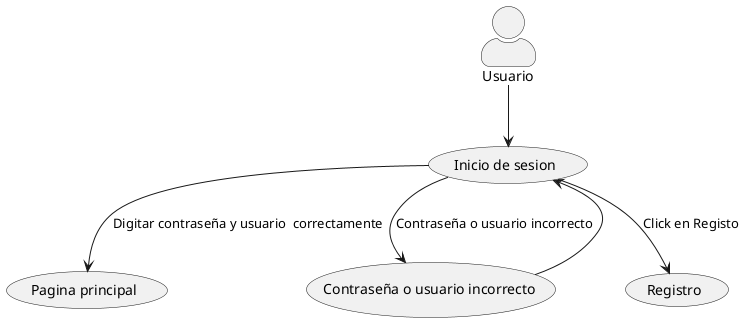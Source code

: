 @startuml CasosDeUso
skinparam actorStyle awesome

:Usuario: as usuario 
(Inicio de sesion) as inicioS
(Pagina principal) as principal
(Contraseña o usuario incorrecto) as Cu
(Registro) as re


inicioS --> principal : Digitar contraseña y usuario  correctamente
usuario --> inicioS
inicioS --> Cu : Contraseña o usuario incorrecto 
Cu --> inicioS
inicioS --> re :Click en Registo


@enduml
